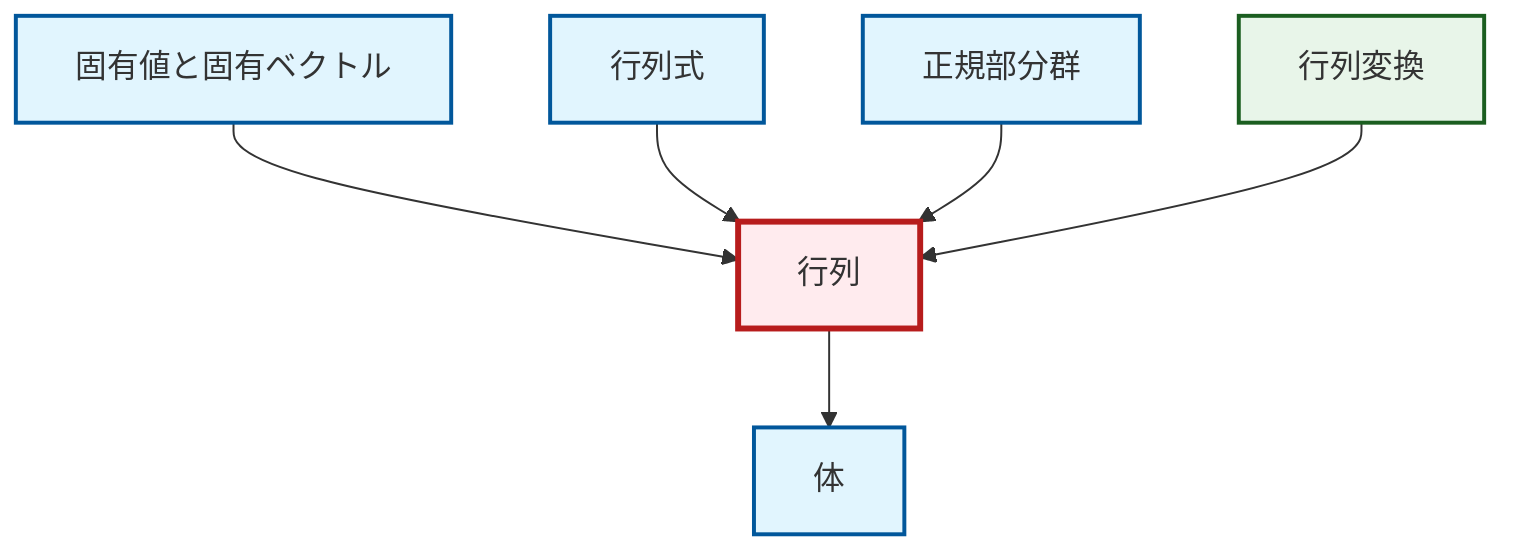 graph TD
    classDef definition fill:#e1f5fe,stroke:#01579b,stroke-width:2px
    classDef theorem fill:#f3e5f5,stroke:#4a148c,stroke-width:2px
    classDef axiom fill:#fff3e0,stroke:#e65100,stroke-width:2px
    classDef example fill:#e8f5e9,stroke:#1b5e20,stroke-width:2px
    classDef current fill:#ffebee,stroke:#b71c1c,stroke-width:3px
    def-matrix["行列"]:::definition
    ex-matrix-transformation["行列変換"]:::example
    def-determinant["行列式"]:::definition
    def-eigenvalue-eigenvector["固有値と固有ベクトル"]:::definition
    def-field["体"]:::definition
    def-normal-subgroup["正規部分群"]:::definition
    def-eigenvalue-eigenvector --> def-matrix
    def-determinant --> def-matrix
    def-normal-subgroup --> def-matrix
    ex-matrix-transformation --> def-matrix
    def-matrix --> def-field
    class def-matrix current